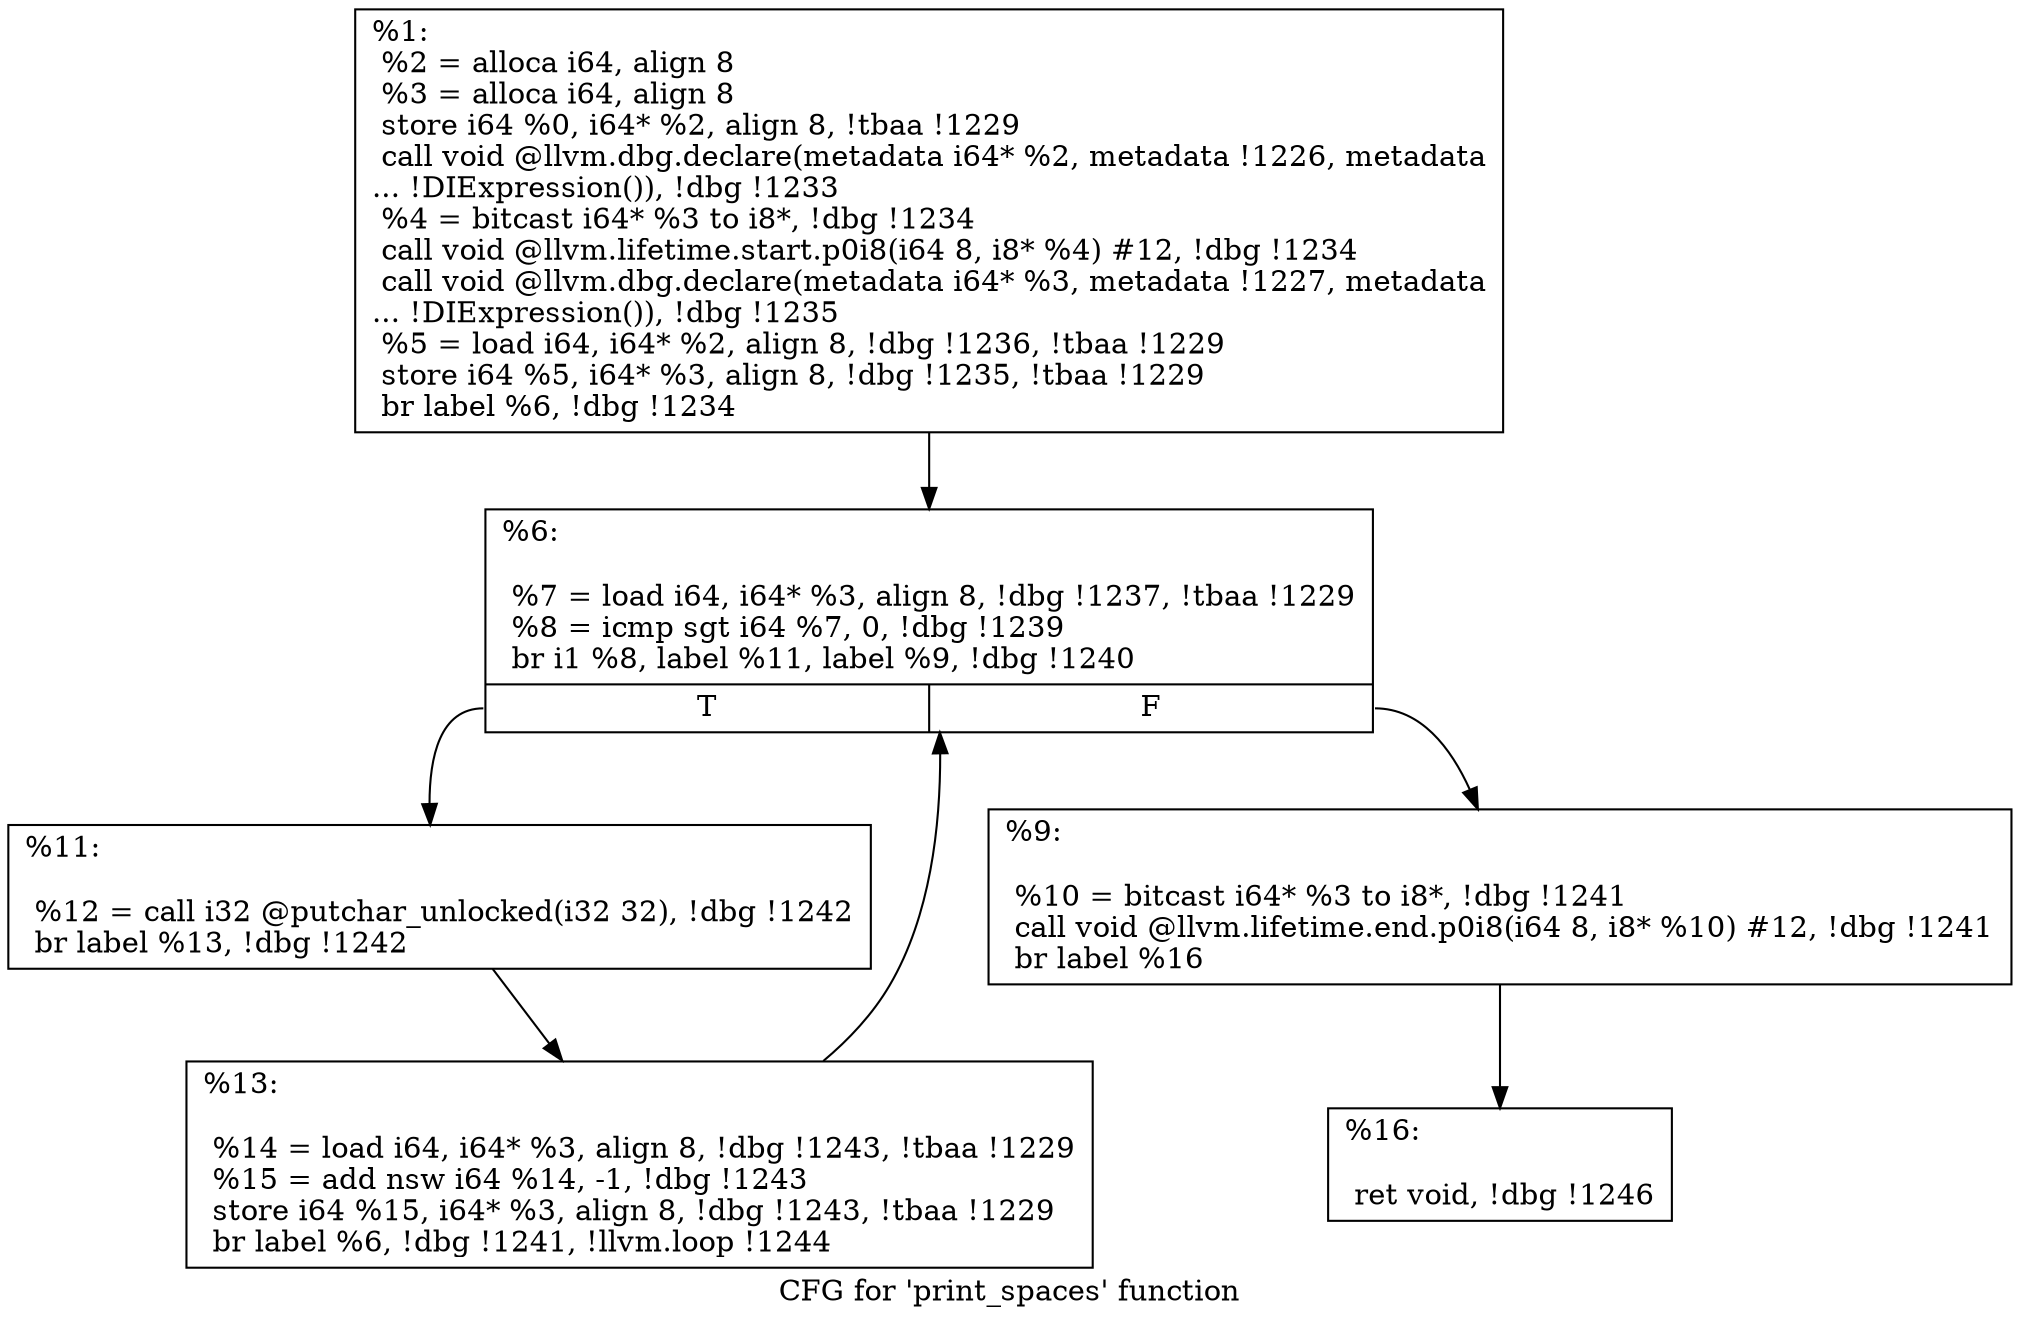 digraph "CFG for 'print_spaces' function" {
	label="CFG for 'print_spaces' function";

	Node0x1a39e10 [shape=record,label="{%1:\l  %2 = alloca i64, align 8\l  %3 = alloca i64, align 8\l  store i64 %0, i64* %2, align 8, !tbaa !1229\l  call void @llvm.dbg.declare(metadata i64* %2, metadata !1226, metadata\l... !DIExpression()), !dbg !1233\l  %4 = bitcast i64* %3 to i8*, !dbg !1234\l  call void @llvm.lifetime.start.p0i8(i64 8, i8* %4) #12, !dbg !1234\l  call void @llvm.dbg.declare(metadata i64* %3, metadata !1227, metadata\l... !DIExpression()), !dbg !1235\l  %5 = load i64, i64* %2, align 8, !dbg !1236, !tbaa !1229\l  store i64 %5, i64* %3, align 8, !dbg !1235, !tbaa !1229\l  br label %6, !dbg !1234\l}"];
	Node0x1a39e10 -> Node0x1a3a430;
	Node0x1a3a430 [shape=record,label="{%6:\l\l  %7 = load i64, i64* %3, align 8, !dbg !1237, !tbaa !1229\l  %8 = icmp sgt i64 %7, 0, !dbg !1239\l  br i1 %8, label %11, label %9, !dbg !1240\l|{<s0>T|<s1>F}}"];
	Node0x1a3a430:s0 -> Node0x1a3a4d0;
	Node0x1a3a430:s1 -> Node0x1a3a480;
	Node0x1a3a480 [shape=record,label="{%9:\l\l  %10 = bitcast i64* %3 to i8*, !dbg !1241\l  call void @llvm.lifetime.end.p0i8(i64 8, i8* %10) #12, !dbg !1241\l  br label %16\l}"];
	Node0x1a3a480 -> Node0x1a3a570;
	Node0x1a3a4d0 [shape=record,label="{%11:\l\l  %12 = call i32 @putchar_unlocked(i32 32), !dbg !1242\l  br label %13, !dbg !1242\l}"];
	Node0x1a3a4d0 -> Node0x1a3a520;
	Node0x1a3a520 [shape=record,label="{%13:\l\l  %14 = load i64, i64* %3, align 8, !dbg !1243, !tbaa !1229\l  %15 = add nsw i64 %14, -1, !dbg !1243\l  store i64 %15, i64* %3, align 8, !dbg !1243, !tbaa !1229\l  br label %6, !dbg !1241, !llvm.loop !1244\l}"];
	Node0x1a3a520 -> Node0x1a3a430;
	Node0x1a3a570 [shape=record,label="{%16:\l\l  ret void, !dbg !1246\l}"];
}
